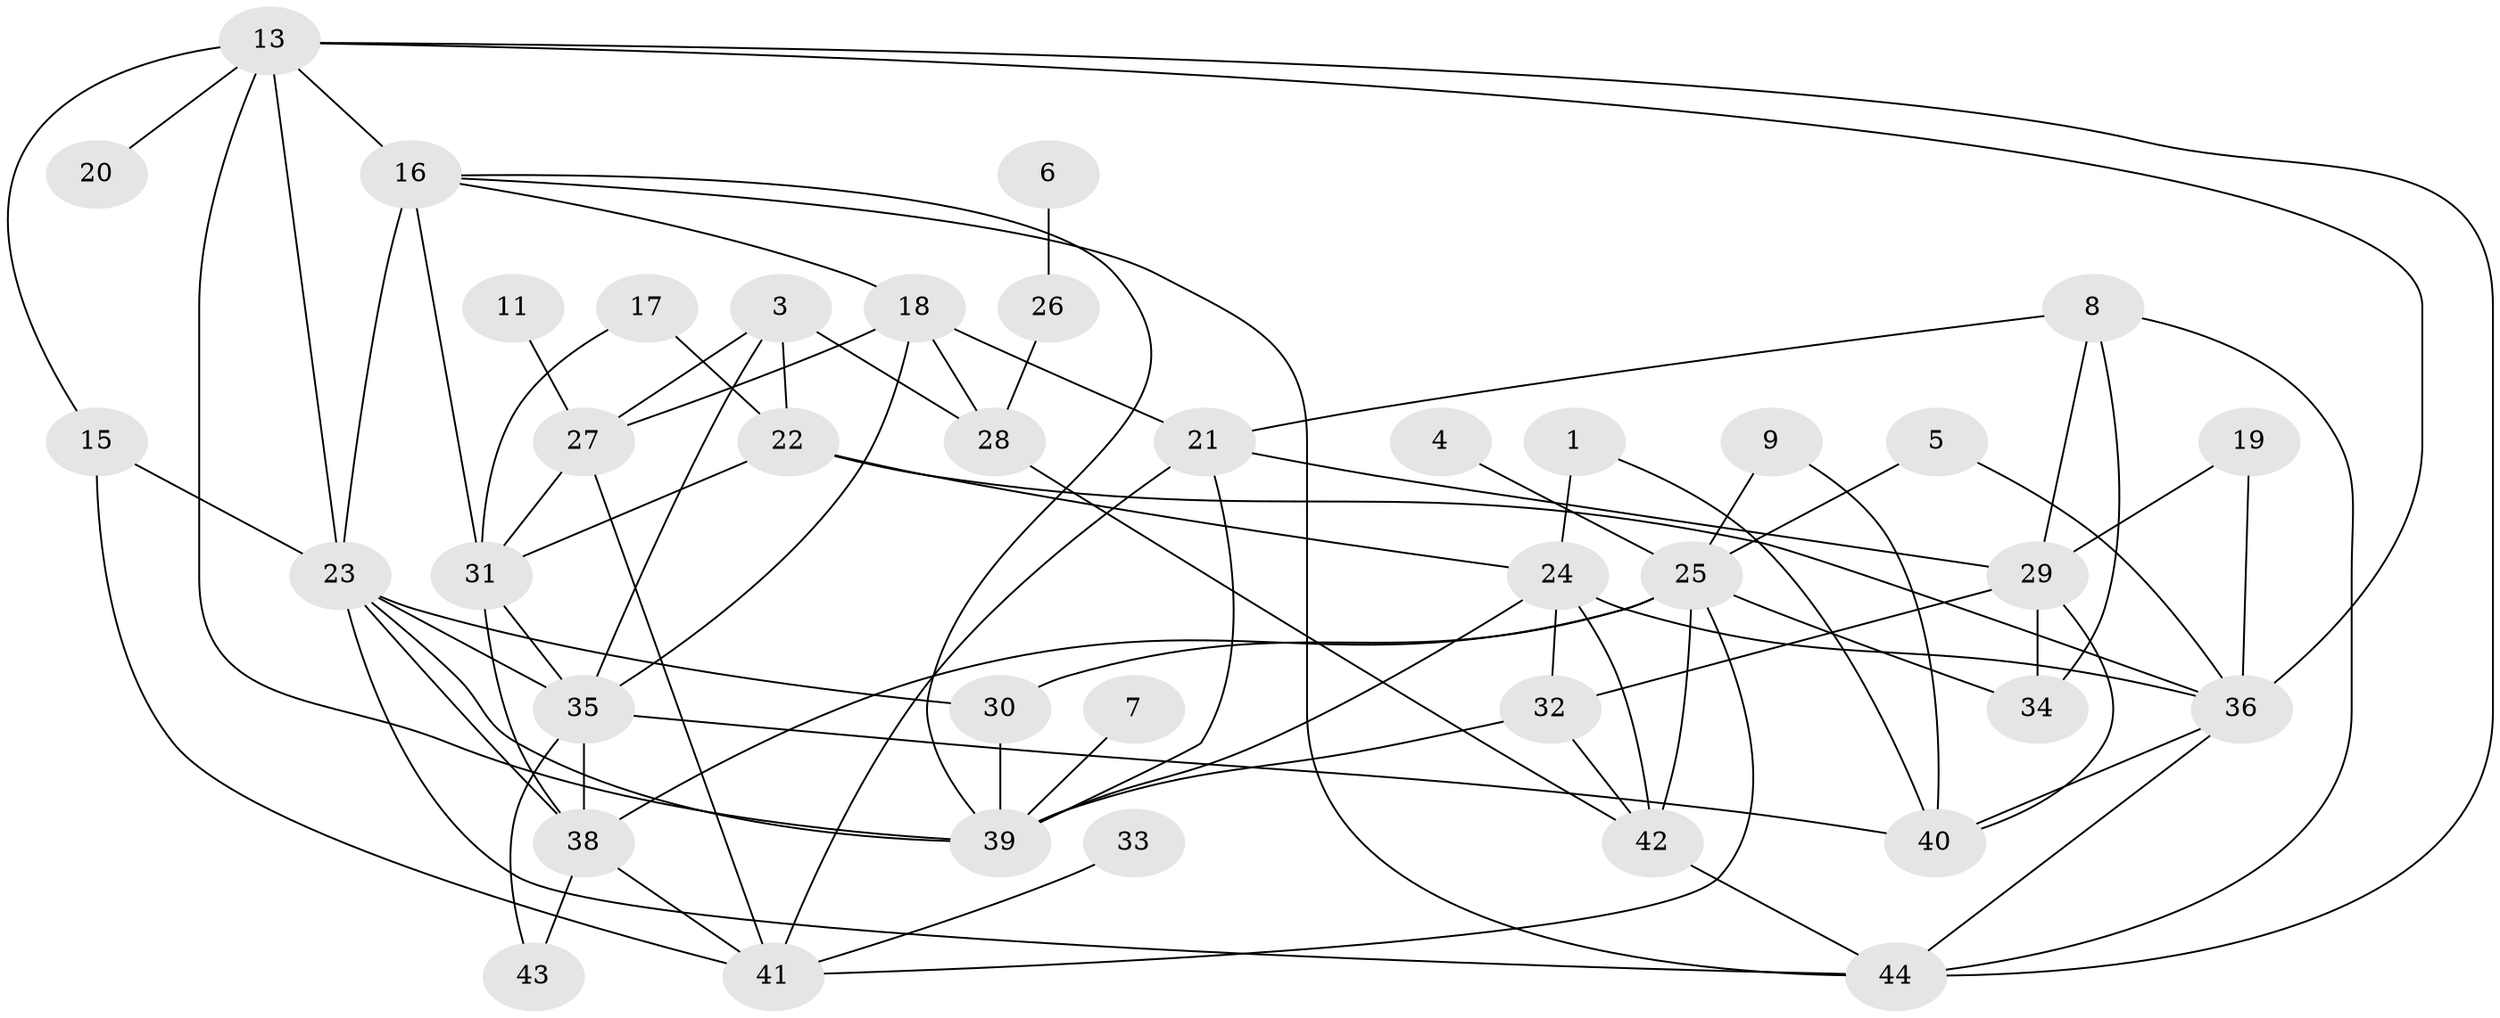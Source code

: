 // original degree distribution, {4: 0.1590909090909091, 3: 0.17045454545454544, 0: 0.056818181818181816, 5: 0.14772727272727273, 8: 0.011363636363636364, 6: 0.056818181818181816, 1: 0.1590909090909091, 2: 0.23863636363636365}
// Generated by graph-tools (version 1.1) at 2025/49/03/09/25 03:49:11]
// undirected, 39 vertices, 81 edges
graph export_dot {
graph [start="1"]
  node [color=gray90,style=filled];
  1;
  3;
  4;
  5;
  6;
  7;
  8;
  9;
  11;
  13;
  15;
  16;
  17;
  18;
  19;
  20;
  21;
  22;
  23;
  24;
  25;
  26;
  27;
  28;
  29;
  30;
  31;
  32;
  33;
  34;
  35;
  36;
  38;
  39;
  40;
  41;
  42;
  43;
  44;
  1 -- 24 [weight=2.0];
  1 -- 40 [weight=1.0];
  3 -- 22 [weight=1.0];
  3 -- 27 [weight=1.0];
  3 -- 28 [weight=1.0];
  3 -- 35 [weight=1.0];
  4 -- 25 [weight=1.0];
  5 -- 25 [weight=1.0];
  5 -- 36 [weight=1.0];
  6 -- 26 [weight=1.0];
  7 -- 39 [weight=1.0];
  8 -- 21 [weight=1.0];
  8 -- 29 [weight=1.0];
  8 -- 34 [weight=1.0];
  8 -- 44 [weight=1.0];
  9 -- 25 [weight=1.0];
  9 -- 40 [weight=1.0];
  11 -- 27 [weight=1.0];
  13 -- 15 [weight=1.0];
  13 -- 16 [weight=1.0];
  13 -- 20 [weight=1.0];
  13 -- 23 [weight=1.0];
  13 -- 36 [weight=1.0];
  13 -- 39 [weight=1.0];
  13 -- 44 [weight=1.0];
  15 -- 23 [weight=1.0];
  15 -- 41 [weight=1.0];
  16 -- 18 [weight=1.0];
  16 -- 23 [weight=1.0];
  16 -- 31 [weight=2.0];
  16 -- 39 [weight=1.0];
  16 -- 44 [weight=1.0];
  17 -- 22 [weight=1.0];
  17 -- 31 [weight=1.0];
  18 -- 21 [weight=1.0];
  18 -- 27 [weight=1.0];
  18 -- 28 [weight=1.0];
  18 -- 35 [weight=1.0];
  19 -- 29 [weight=1.0];
  19 -- 36 [weight=1.0];
  21 -- 29 [weight=1.0];
  21 -- 39 [weight=1.0];
  21 -- 41 [weight=1.0];
  22 -- 24 [weight=1.0];
  22 -- 31 [weight=1.0];
  22 -- 36 [weight=1.0];
  23 -- 30 [weight=1.0];
  23 -- 35 [weight=1.0];
  23 -- 38 [weight=1.0];
  23 -- 39 [weight=1.0];
  23 -- 44 [weight=1.0];
  24 -- 32 [weight=1.0];
  24 -- 36 [weight=1.0];
  24 -- 39 [weight=1.0];
  24 -- 42 [weight=1.0];
  25 -- 30 [weight=1.0];
  25 -- 34 [weight=1.0];
  25 -- 38 [weight=1.0];
  25 -- 41 [weight=1.0];
  25 -- 42 [weight=1.0];
  26 -- 28 [weight=1.0];
  27 -- 31 [weight=1.0];
  27 -- 41 [weight=1.0];
  28 -- 42 [weight=1.0];
  29 -- 32 [weight=1.0];
  29 -- 34 [weight=1.0];
  29 -- 40 [weight=1.0];
  30 -- 39 [weight=1.0];
  31 -- 35 [weight=1.0];
  31 -- 38 [weight=1.0];
  32 -- 39 [weight=1.0];
  32 -- 42 [weight=1.0];
  33 -- 41 [weight=1.0];
  35 -- 38 [weight=2.0];
  35 -- 40 [weight=1.0];
  35 -- 43 [weight=1.0];
  36 -- 40 [weight=1.0];
  36 -- 44 [weight=1.0];
  38 -- 41 [weight=1.0];
  38 -- 43 [weight=1.0];
  42 -- 44 [weight=1.0];
}
